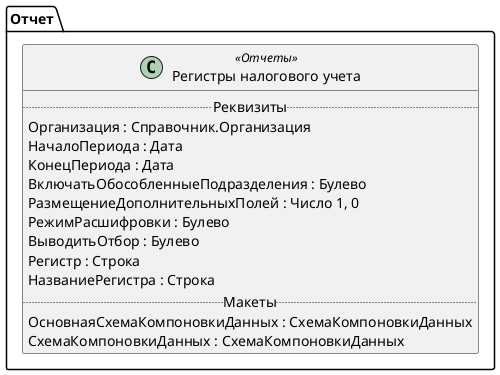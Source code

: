 ﻿@startuml РегистрыНалоговогоУчета
'!include templates.wsd
'..\include templates.wsd
class Отчет.РегистрыНалоговогоУчета as "Регистры налогового учета" <<Отчеты>>
{
..Реквизиты..
Организация : Справочник.Организация
НачалоПериода : Дата
КонецПериода : Дата
ВключатьОбособленныеПодразделения : Булево
РазмещениеДополнительныхПолей : Число 1, 0
РежимРасшифровки : Булево
ВыводитьОтбор : Булево
Регистр : Строка
НазваниеРегистра : Строка
..Макеты..
ОсновнаяСхемаКомпоновкиДанных : СхемаКомпоновкиДанных
СхемаКомпоновкиДанных : СхемаКомпоновкиДанных
}
@enduml
